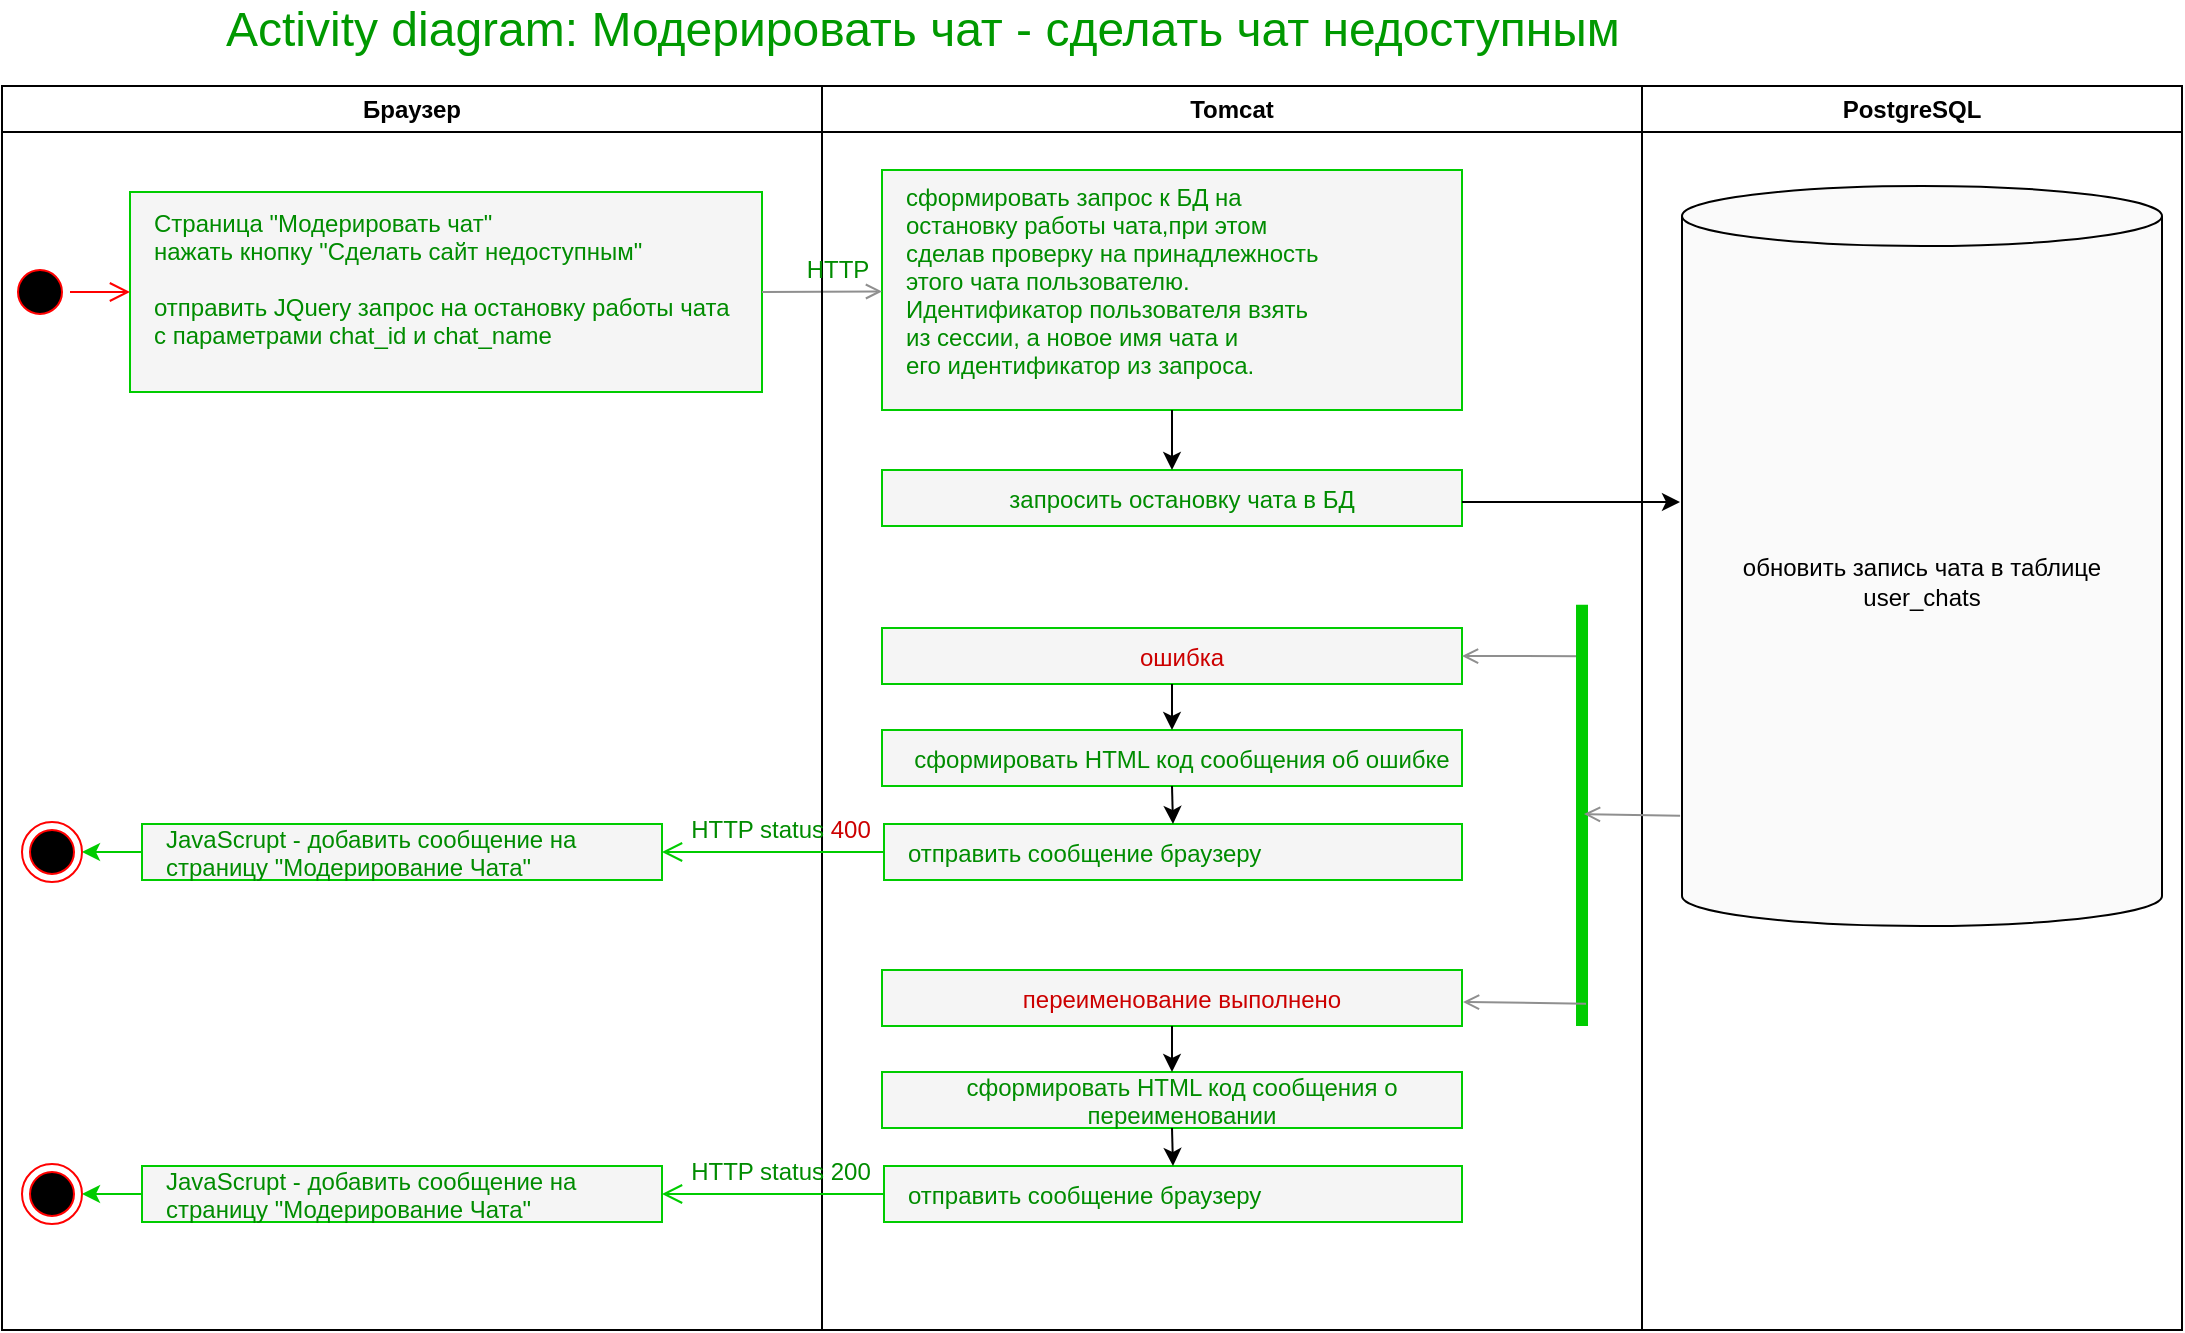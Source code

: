 <mxfile version="14.5.1" type="device"><diagram name="Page-1" id="e7e014a7-5840-1c2e-5031-d8a46d1fe8dd"><mxGraphModel dx="1086" dy="806" grid="1" gridSize="10" guides="1" tooltips="1" connect="1" arrows="1" fold="1" page="1" pageScale="1" pageWidth="1169" pageHeight="826" background="#ffffff" math="0" shadow="0"><root><mxCell id="0"/><mxCell id="1" parent="0"/><mxCell id="efD4BX0ZaGVkDCSMldKe-1" value="сформировать запрос к БД на &#10;остановку работы чата,при этом &#10;сделав проверку на принадлежность &#10;этого чата пользователю. &#10;Идентификатор пользователя взять &#10;из сессии, а новое имя чата и &#10;его идентификатор из запроса. " style="align=left;spacingLeft=10;fillColor=#f5f5f5;strokeColor=#00CC00;fontColor=#008C00;container=0;verticalAlign=top;" parent="1" vertex="1"><mxGeometry x="490" y="170" width="290" height="120" as="geometry"/></mxCell><mxCell id="efD4BX0ZaGVkDCSMldKe-2" value="Страница &quot;Модерировать чат&quot;&#10;нажать кнопку &quot;Сделать сайт недоступным&quot; &#10;&#10;отправить JQuery запрос на остановку работы чата&#10;с параметрами chat_id и chat_name&#10;" style="align=left;spacingLeft=10;fillColor=#f5f5f5;strokeColor=#00CC00;fontColor=#008C00;container=0;" parent="1" vertex="1"><mxGeometry x="114" y="181" width="316" height="100" as="geometry"/></mxCell><mxCell id="efD4BX0ZaGVkDCSMldKe-3" value="" style="edgeStyle=elbowEdgeStyle;elbow=horizontal;verticalAlign=bottom;endArrow=open;endSize=8;strokeColor=#FF0000;endFill=1;rounded=0" parent="1" source="efD4BX0ZaGVkDCSMldKe-7" target="efD4BX0ZaGVkDCSMldKe-2" edge="1"><mxGeometry x="294" y="162" as="geometry"><mxPoint x="309" y="232" as="targetPoint"/></mxGeometry></mxCell><mxCell id="efD4BX0ZaGVkDCSMldKe-4" value="" style="endArrow=open;endFill=1;rounded=0;exitX=1;exitY=0.5;exitDx=0;exitDy=0;fontColor=#00CC00;strokeWidth=1;strokeColor=#8F8F8F;" parent="1" source="efD4BX0ZaGVkDCSMldKe-2" target="efD4BX0ZaGVkDCSMldKe-1" edge="1"><mxGeometry x="520" y="374" as="geometry"><mxPoint x="520" y="260" as="targetPoint"/></mxGeometry></mxCell><mxCell id="efD4BX0ZaGVkDCSMldKe-5" value="Activity diagram: Модерировать чат - сделать чат недоступным" style="text;html=1;strokeColor=none;fillColor=none;align=left;verticalAlign=middle;whiteSpace=wrap;rounded=0;fontSize=24;fontColor=#009900;" parent="1" vertex="1"><mxGeometry x="160" y="90" width="890" height="20" as="geometry"/></mxCell><mxCell id="efD4BX0ZaGVkDCSMldKe-6" value="Браузер" style="swimlane;whiteSpace=wrap" parent="1" vertex="1"><mxGeometry x="50" y="128" width="410" height="622" as="geometry"/></mxCell><mxCell id="efD4BX0ZaGVkDCSMldKe-7" value="" style="ellipse;shape=startState;fillColor=#000000;strokeColor=#ff0000;container=0;" parent="efD4BX0ZaGVkDCSMldKe-6" vertex="1"><mxGeometry x="4" y="88" width="30" height="30" as="geometry"/></mxCell><mxCell id="efD4BX0ZaGVkDCSMldKe-8" value="Tomcat" style="swimlane;whiteSpace=wrap" parent="1" vertex="1"><mxGeometry x="460" y="128" width="410" height="622" as="geometry"/></mxCell><mxCell id="efD4BX0ZaGVkDCSMldKe-9" value="запросить остановку чата в БД" style="align=center;spacingLeft=10;fillColor=#f5f5f5;strokeColor=#00CC00;fontColor=#008C00;container=0;" parent="efD4BX0ZaGVkDCSMldKe-8" vertex="1"><mxGeometry x="30" y="192" width="290" height="28" as="geometry"/></mxCell><mxCell id="efD4BX0ZaGVkDCSMldKe-10" value="HTTP" style="text;html=1;fillColor=none;align=center;verticalAlign=middle;whiteSpace=wrap;rounded=0;fontColor=#008C00;container=0;" parent="efD4BX0ZaGVkDCSMldKe-8" vertex="1"><mxGeometry x="-17" y="82" width="50" height="20" as="geometry"/></mxCell><mxCell id="efD4BX0ZaGVkDCSMldKe-11" value="ошибка" style="align=center;spacingLeft=10;fillColor=#f5f5f5;strokeColor=#00CC00;container=0;fontColor=#CC0000;" parent="efD4BX0ZaGVkDCSMldKe-8" vertex="1"><mxGeometry x="30" y="271" width="290" height="28" as="geometry"/></mxCell><mxCell id="efD4BX0ZaGVkDCSMldKe-12" value="сформировать HTML код сообщения об ошибке" style="align=center;spacingLeft=10;fillColor=#f5f5f5;strokeColor=#00CC00;fontColor=#008C00;container=0;" parent="efD4BX0ZaGVkDCSMldKe-8" vertex="1"><mxGeometry x="30" y="322" width="290" height="28" as="geometry"/></mxCell><mxCell id="efD4BX0ZaGVkDCSMldKe-13" value="HTTP status &lt;font color=&quot;#cc0000&quot;&gt;400&lt;/font&gt;" style="text;html=1;fillColor=none;align=center;verticalAlign=middle;whiteSpace=wrap;rounded=0;fontColor=#008C00;container=0;" parent="efD4BX0ZaGVkDCSMldKe-8" vertex="1"><mxGeometry x="-81" y="362" width="121" height="20" as="geometry"/></mxCell><mxCell id="efD4BX0ZaGVkDCSMldKe-14" value="отправить сообщение браузеру" style="align=left;spacingLeft=10;fillColor=#f5f5f5;strokeColor=#00CC00;fontColor=#008C00;container=0;" parent="efD4BX0ZaGVkDCSMldKe-8" vertex="1"><mxGeometry x="31" y="369" width="289" height="28" as="geometry"/></mxCell><mxCell id="efD4BX0ZaGVkDCSMldKe-15" value="" style="edgeStyle=elbowEdgeStyle;elbow=horizontal;verticalAlign=bottom;endArrow=open;endSize=8;endFill=1;rounded=0;exitX=0;exitY=0.5;exitDx=0;exitDy=0;strokeColor=#00CC00;entryX=1;entryY=0.5;entryDx=0;entryDy=0;" parent="efD4BX0ZaGVkDCSMldKe-8" source="efD4BX0ZaGVkDCSMldKe-14" target="efD4BX0ZaGVkDCSMldKe-16" edge="1"><mxGeometry x="-330" y="-75" as="geometry"><mxPoint x="-10" y="383" as="targetPoint"/><mxPoint x="-388" y="278" as="sourcePoint"/></mxGeometry></mxCell><mxCell id="efD4BX0ZaGVkDCSMldKe-16" value="JavaScrupt - добавить сообщение на &#10;страницу &quot;Модерирование Чата&quot;" style="align=left;spacingLeft=10;fillColor=#f5f5f5;strokeColor=#00CC00;fontColor=#008C00;container=0;" parent="efD4BX0ZaGVkDCSMldKe-8" vertex="1"><mxGeometry x="-340" y="369" width="260" height="28" as="geometry"/></mxCell><mxCell id="efD4BX0ZaGVkDCSMldKe-17" value="" style="endArrow=classic;html=1;strokeColor=#00CC00;strokeWidth=1;fontSize=24;fontColor=#009900;entryX=1;entryY=0.5;entryDx=0;entryDy=0;exitX=0;exitY=0.5;exitDx=0;exitDy=0;" parent="efD4BX0ZaGVkDCSMldKe-8" source="efD4BX0ZaGVkDCSMldKe-16" target="efD4BX0ZaGVkDCSMldKe-18" edge="1"><mxGeometry width="50" height="50" relative="1" as="geometry"><mxPoint x="160" y="469" as="sourcePoint"/><mxPoint x="210" y="419" as="targetPoint"/></mxGeometry></mxCell><mxCell id="efD4BX0ZaGVkDCSMldKe-18" value="" style="ellipse;shape=endState;fillColor=#000000;strokeColor=#ff0000;container=0;" parent="efD4BX0ZaGVkDCSMldKe-8" vertex="1"><mxGeometry x="-400" y="368" width="30" height="30" as="geometry"/></mxCell><mxCell id="efD4BX0ZaGVkDCSMldKe-19" value="" style="endArrow=classic;html=1;fontColor=#CC0000;entryX=0.5;entryY=0;entryDx=0;entryDy=0;exitX=0.5;exitY=1;exitDx=0;exitDy=0;" parent="efD4BX0ZaGVkDCSMldKe-8" source="efD4BX0ZaGVkDCSMldKe-11" target="efD4BX0ZaGVkDCSMldKe-12" edge="1"><mxGeometry width="50" height="50" relative="1" as="geometry"><mxPoint x="110" y="322" as="sourcePoint"/><mxPoint x="160" y="272" as="targetPoint"/></mxGeometry></mxCell><mxCell id="efD4BX0ZaGVkDCSMldKe-20" value="" style="endArrow=classic;html=1;fontColor=#CC0000;exitX=0.5;exitY=1;exitDx=0;exitDy=0;entryX=0.5;entryY=0;entryDx=0;entryDy=0;" parent="efD4BX0ZaGVkDCSMldKe-8" source="efD4BX0ZaGVkDCSMldKe-12" target="efD4BX0ZaGVkDCSMldKe-14" edge="1"><mxGeometry width="50" height="50" relative="1" as="geometry"><mxPoint x="110" y="322" as="sourcePoint"/><mxPoint x="160" y="272" as="targetPoint"/></mxGeometry></mxCell><mxCell id="efD4BX0ZaGVkDCSMldKe-21" value="PostgreSQL" style="swimlane;whiteSpace=wrap" parent="1" vertex="1"><mxGeometry x="870" y="128" width="270" height="622" as="geometry"/></mxCell><mxCell id="efD4BX0ZaGVkDCSMldKe-22" value="обновить запись чата в таблице user_chats" style="shape=cylinder3;whiteSpace=wrap;html=1;boundedLbl=1;backgroundOutline=1;size=15;fillColor=#FAFAFA;" parent="efD4BX0ZaGVkDCSMldKe-21" vertex="1"><mxGeometry x="20" y="50" width="240" height="370" as="geometry"/></mxCell><mxCell id="efD4BX0ZaGVkDCSMldKe-23" value="" style="endArrow=classic;html=1;exitX=0.5;exitY=1;exitDx=0;exitDy=0;" parent="1" source="efD4BX0ZaGVkDCSMldKe-1" target="efD4BX0ZaGVkDCSMldKe-9" edge="1"><mxGeometry width="50" height="50" relative="1" as="geometry"><mxPoint x="640" y="310" as="sourcePoint"/><mxPoint x="640" y="340" as="targetPoint"/></mxGeometry></mxCell><mxCell id="efD4BX0ZaGVkDCSMldKe-24" value="" style="endArrow=classic;html=1;" parent="1" edge="1"><mxGeometry width="50" height="50" relative="1" as="geometry"><mxPoint x="780" y="336" as="sourcePoint"/><mxPoint x="889" y="336" as="targetPoint"/></mxGeometry></mxCell><mxCell id="efD4BX0ZaGVkDCSMldKe-25" value="" style="endArrow=open;endFill=1;rounded=0;fontColor=#00CC00;strokeWidth=1;exitX=0.122;exitY=0.434;exitDx=0;exitDy=0;exitPerimeter=0;entryX=1;entryY=0.5;entryDx=0;entryDy=0;strokeColor=#8F8F8F;" parent="1" source="efD4BX0ZaGVkDCSMldKe-26" target="efD4BX0ZaGVkDCSMldKe-11" edge="1"><mxGeometry x="362" y="159" as="geometry"><mxPoint x="780.5" y="360" as="targetPoint"/><mxPoint x="890" y="360.25" as="sourcePoint"/></mxGeometry></mxCell><mxCell id="efD4BX0ZaGVkDCSMldKe-26" value="" style="shape=line;strokeWidth=6;rotation=90;strokeColor=#00CC00;" parent="1" vertex="1"><mxGeometry x="734.69" y="485.19" width="210.63" height="15" as="geometry"/></mxCell><mxCell id="efD4BX0ZaGVkDCSMldKe-27" value="" style="endArrow=open;endFill=1;rounded=0;fontColor=#00CC00;strokeWidth=1;exitX=-0.004;exitY=0.851;exitDx=0;exitDy=0;strokeColor=#8F8F8F;entryX=0.497;entryY=0.434;entryDx=0;entryDy=0;entryPerimeter=0;exitPerimeter=0;" parent="1" source="efD4BX0ZaGVkDCSMldKe-22" target="efD4BX0ZaGVkDCSMldKe-26" edge="1"><mxGeometry x="372" y="169" as="geometry"><mxPoint x="910" y="440" as="targetPoint"/><mxPoint x="975" y="440" as="sourcePoint"/></mxGeometry></mxCell><mxCell id="efD4BX0ZaGVkDCSMldKe-28" value="" style="endArrow=open;endFill=1;rounded=0;fontColor=#00CC00;strokeWidth=1;exitX=0.947;exitY=0.367;exitDx=0;exitDy=0;exitPerimeter=0;entryX=1;entryY=0.5;entryDx=0;entryDy=0;strokeColor=#8F8F8F;" parent="1" source="efD4BX0ZaGVkDCSMldKe-26" edge="1"><mxGeometry x="362" y="314" as="geometry"><mxPoint x="780.5" y="586" as="targetPoint"/><mxPoint x="841.005" y="514.025" as="sourcePoint"/></mxGeometry></mxCell><mxCell id="efD4BX0ZaGVkDCSMldKe-29" value="переименование выполнено" style="align=center;spacingLeft=10;fillColor=#f5f5f5;strokeColor=#00CC00;container=0;fontColor=#CC0000;" parent="1" vertex="1"><mxGeometry x="490" y="570" width="290" height="28" as="geometry"/></mxCell><mxCell id="efD4BX0ZaGVkDCSMldKe-30" value="сформировать HTML код сообщения о &#10;переименовании" style="align=center;spacingLeft=10;fillColor=#f5f5f5;strokeColor=#00CC00;fontColor=#008C00;container=0;" parent="1" vertex="1"><mxGeometry x="490" y="621" width="290" height="28" as="geometry"/></mxCell><mxCell id="efD4BX0ZaGVkDCSMldKe-31" value="HTTP status 200" style="text;html=1;fillColor=none;align=center;verticalAlign=middle;whiteSpace=wrap;rounded=0;fontColor=#008C00;container=0;" parent="1" vertex="1"><mxGeometry x="379" y="661" width="121" height="20" as="geometry"/></mxCell><mxCell id="efD4BX0ZaGVkDCSMldKe-32" value="отправить сообщение браузеру" style="align=left;spacingLeft=10;fillColor=#f5f5f5;strokeColor=#00CC00;fontColor=#008C00;container=0;" parent="1" vertex="1"><mxGeometry x="491" y="668" width="289" height="28" as="geometry"/></mxCell><mxCell id="efD4BX0ZaGVkDCSMldKe-33" value="" style="edgeStyle=elbowEdgeStyle;elbow=horizontal;verticalAlign=bottom;endArrow=open;endSize=8;endFill=1;rounded=0;exitX=0;exitY=0.5;exitDx=0;exitDy=0;strokeColor=#00CC00;entryX=1;entryY=0.5;entryDx=0;entryDy=0;" parent="1" source="efD4BX0ZaGVkDCSMldKe-32" target="efD4BX0ZaGVkDCSMldKe-34" edge="1"><mxGeometry x="-330" y="96" as="geometry"><mxPoint x="-10" y="554" as="targetPoint"/><mxPoint x="-388" y="449" as="sourcePoint"/></mxGeometry></mxCell><mxCell id="efD4BX0ZaGVkDCSMldKe-34" value="JavaScrupt - добавить сообщение на &#10;страницу &quot;Модерирование Чата&quot;" style="align=left;spacingLeft=10;fillColor=#f5f5f5;strokeColor=#00CC00;fontColor=#008C00;container=0;" parent="1" vertex="1"><mxGeometry x="120" y="668" width="260" height="28" as="geometry"/></mxCell><mxCell id="efD4BX0ZaGVkDCSMldKe-35" value="" style="endArrow=classic;html=1;strokeColor=#00CC00;strokeWidth=1;fontSize=24;fontColor=#009900;entryX=1;entryY=0.5;entryDx=0;entryDy=0;exitX=0;exitY=0.5;exitDx=0;exitDy=0;" parent="1" source="efD4BX0ZaGVkDCSMldKe-34" target="efD4BX0ZaGVkDCSMldKe-36" edge="1"><mxGeometry width="50" height="50" relative="1" as="geometry"><mxPoint x="160" y="640" as="sourcePoint"/><mxPoint x="210" y="590" as="targetPoint"/></mxGeometry></mxCell><mxCell id="efD4BX0ZaGVkDCSMldKe-36" value="" style="ellipse;shape=endState;fillColor=#000000;strokeColor=#ff0000;container=0;" parent="1" vertex="1"><mxGeometry x="60" y="667" width="30" height="30" as="geometry"/></mxCell><mxCell id="efD4BX0ZaGVkDCSMldKe-37" value="" style="endArrow=classic;html=1;fontColor=#CC0000;entryX=0.5;entryY=0;entryDx=0;entryDy=0;exitX=0.5;exitY=1;exitDx=0;exitDy=0;" parent="1" source="efD4BX0ZaGVkDCSMldKe-29" target="efD4BX0ZaGVkDCSMldKe-30" edge="1"><mxGeometry width="50" height="50" relative="1" as="geometry"><mxPoint x="110" y="493" as="sourcePoint"/><mxPoint x="160" y="443" as="targetPoint"/></mxGeometry></mxCell><mxCell id="efD4BX0ZaGVkDCSMldKe-38" value="" style="endArrow=classic;html=1;fontColor=#CC0000;exitX=0.5;exitY=1;exitDx=0;exitDy=0;entryX=0.5;entryY=0;entryDx=0;entryDy=0;" parent="1" source="efD4BX0ZaGVkDCSMldKe-30" target="efD4BX0ZaGVkDCSMldKe-32" edge="1"><mxGeometry width="50" height="50" relative="1" as="geometry"><mxPoint x="110" y="493" as="sourcePoint"/><mxPoint x="160" y="443" as="targetPoint"/></mxGeometry></mxCell></root></mxGraphModel></diagram></mxfile>